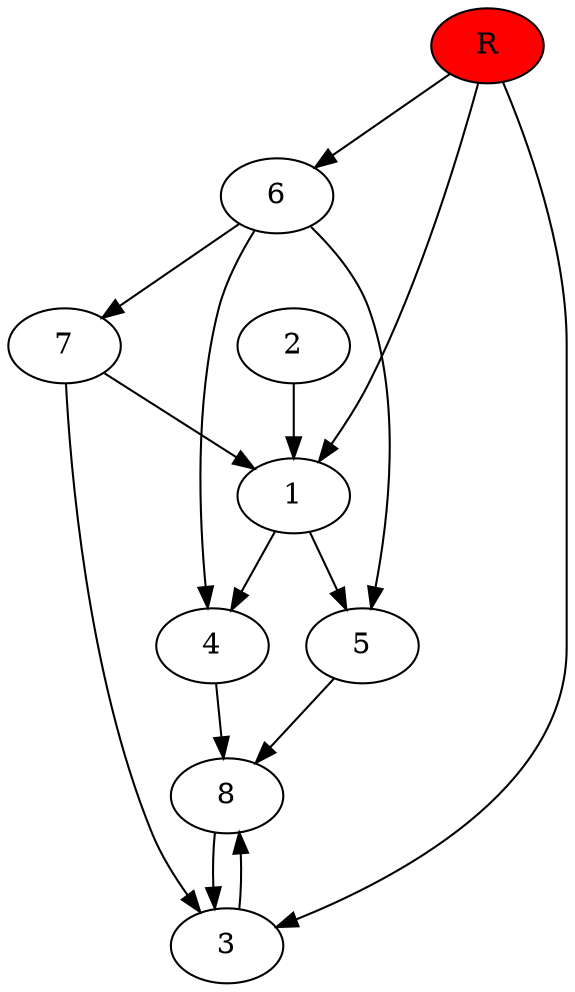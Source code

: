 digraph prb29872 {
	1
	2
	3
	4
	5
	6
	7
	8
	R [fillcolor="#ff0000" style=filled]
	1 -> 4
	1 -> 5
	2 -> 1
	3 -> 8
	4 -> 8
	5 -> 8
	6 -> 4
	6 -> 5
	6 -> 7
	7 -> 1
	7 -> 3
	8 -> 3
	R -> 1
	R -> 3
	R -> 6
}
